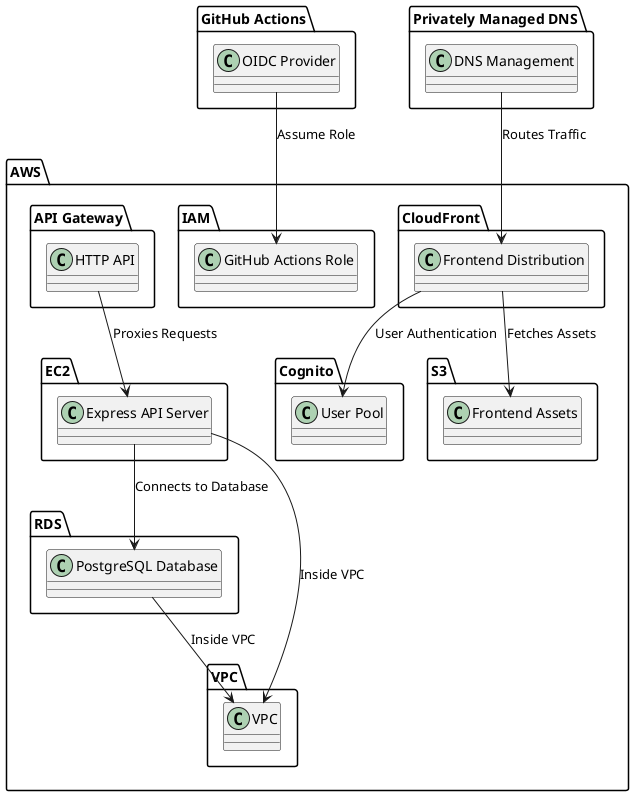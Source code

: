 @startuml A
!define RECTANGLE class

package "GitHub Actions" {
  RECTANGLE "OIDC Provider" as oidc
}

package "Privately Managed DNS" {
  RECTANGLE "DNS Management" as dns
}

package "AWS" {
  package "IAM" {
    RECTANGLE "GitHub Actions Role" as iamRole
  }

  package "CloudFront" {
    RECTANGLE "Frontend Distribution" as frontendCF
  }

  package "S3" {
    RECTANGLE "Frontend Assets" as s3Bucket
  }

  package "API Gateway" {
    RECTANGLE "HTTP API" as apiGateway
  }

  package "EC2" {
    RECTANGLE "Express API Server" as ec2Instance
  }

  package "RDS" {
    RECTANGLE "PostgreSQL Database" as rdsInstance
  }

  package "Cognito" {
    RECTANGLE "User Pool" as cognitoUserPool
  }

  package "VPC" {
    RECTANGLE "VPC" as vpc
  }
}

oidc --> iamRole : Assume Role

dns --> frontendCF : Routes Traffic

frontendCF --> s3Bucket : Fetches Assets
frontendCF --> cognitoUserPool : User Authentication

apiGateway --> ec2Instance : Proxies Requests
ec2Instance --> rdsInstance : Connects to Database

ec2Instance --> vpc : Inside VPC
rdsInstance --> vpc : Inside VPC

@enduml
